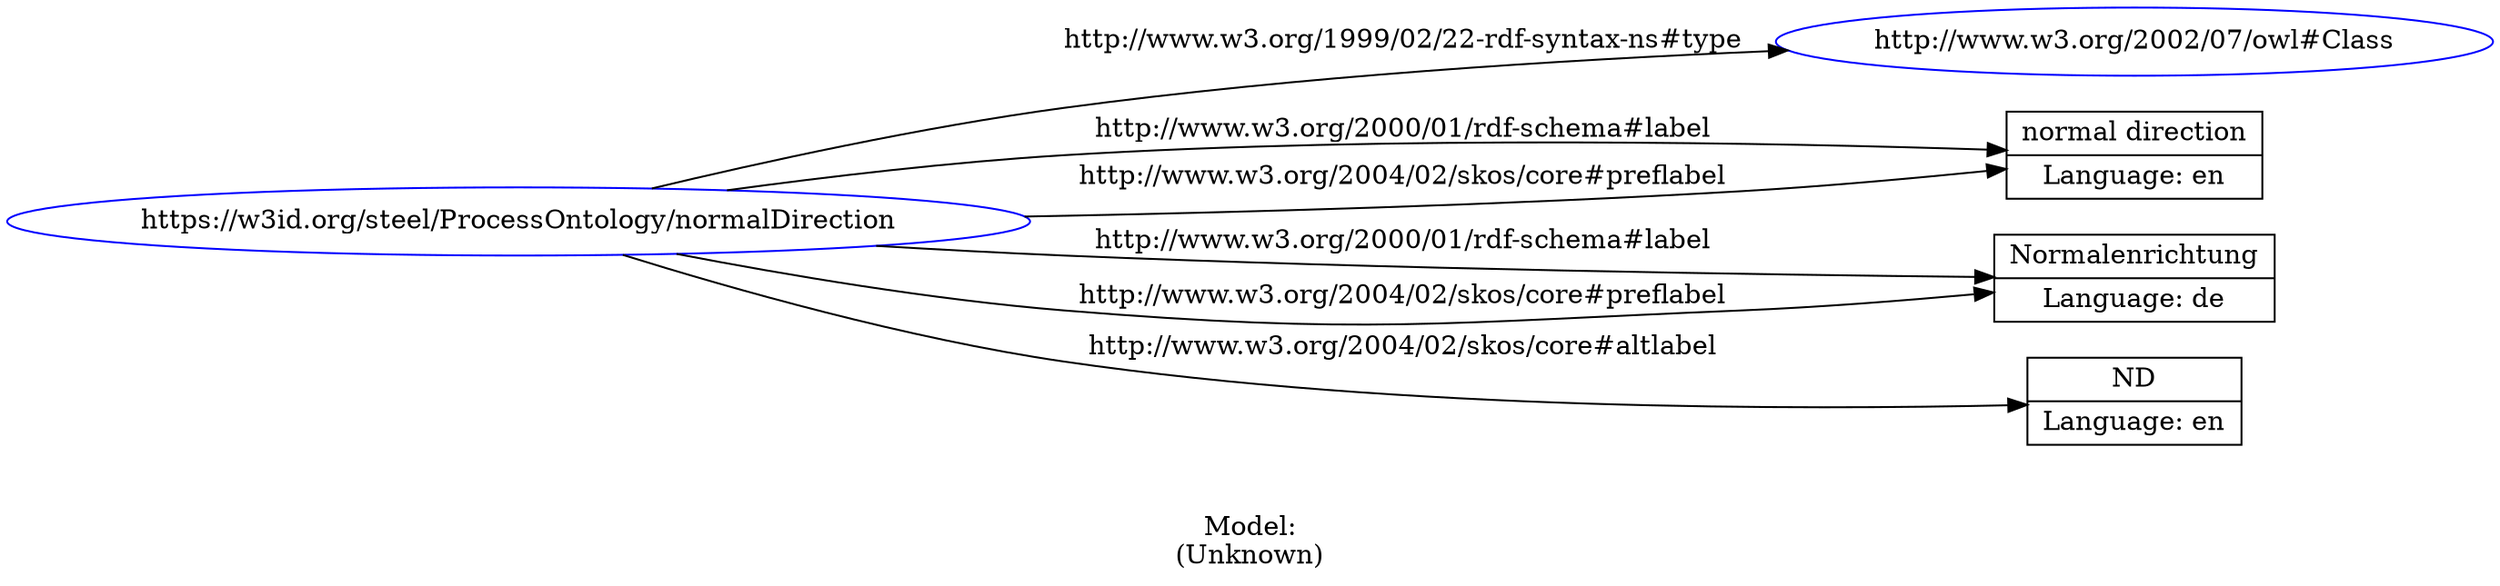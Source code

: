 digraph {
	rankdir = LR;
	charset="utf-8";

	"Rhttps://w3id.org/steel/ProcessOntology/normalDirection" -> "Rhttp://www.w3.org/2002/07/owl#Class" [ label="http://www.w3.org/1999/02/22-rdf-syntax-ns#type" ];
	"Rhttps://w3id.org/steel/ProcessOntology/normalDirection" -> "Lnormal direction|Language: en" [ label="http://www.w3.org/2000/01/rdf-schema#label" ];
	"Rhttps://w3id.org/steel/ProcessOntology/normalDirection" -> "LNormalenrichtung|Language: de" [ label="http://www.w3.org/2000/01/rdf-schema#label" ];
	"Rhttps://w3id.org/steel/ProcessOntology/normalDirection" -> "LND|Language: en" [ label="http://www.w3.org/2004/02/skos/core#altlabel" ];
	"Rhttps://w3id.org/steel/ProcessOntology/normalDirection" -> "Lnormal direction|Language: en" [ label="http://www.w3.org/2004/02/skos/core#preflabel" ];
	"Rhttps://w3id.org/steel/ProcessOntology/normalDirection" -> "LNormalenrichtung|Language: de" [ label="http://www.w3.org/2004/02/skos/core#preflabel" ];

	// Resources
	"Rhttps://w3id.org/steel/ProcessOntology/normalDirection" [ label="https://w3id.org/steel/ProcessOntology/normalDirection", shape = ellipse, color = blue ];
	"Rhttp://www.w3.org/2002/07/owl#Class" [ label="http://www.w3.org/2002/07/owl#Class", shape = ellipse, color = blue ];

	// Anonymous nodes

	// Literals
	"Lnormal direction|Language: en" [ label="normal direction|Language: en", shape = record ];
	"LNormalenrichtung|Language: de" [ label="Normalenrichtung|Language: de", shape = record ];
	"LND|Language: en" [ label="ND|Language: en", shape = record ];

	label="\n\nModel:\n(Unknown)";
}

